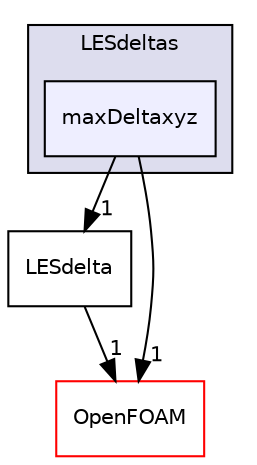 digraph "src/TurbulenceModels/turbulenceModels/LES/LESdeltas/maxDeltaxyz" {
  bgcolor=transparent;
  compound=true
  node [ fontsize="10", fontname="Helvetica"];
  edge [ labelfontsize="10", labelfontname="Helvetica"];
  subgraph clusterdir_3e9d13ce922c8e5657605faa5b84c7a1 {
    graph [ bgcolor="#ddddee", pencolor="black", label="LESdeltas" fontname="Helvetica", fontsize="10", URL="dir_3e9d13ce922c8e5657605faa5b84c7a1.html"]
  dir_de3d5f832c477f845645e97f50857c48 [shape=box, label="maxDeltaxyz", style="filled", fillcolor="#eeeeff", pencolor="black", URL="dir_de3d5f832c477f845645e97f50857c48.html"];
  }
  dir_ee7b7e21773ec7c59c22147291714fd1 [shape=box label="LESdelta" URL="dir_ee7b7e21773ec7c59c22147291714fd1.html"];
  dir_c5473ff19b20e6ec4dfe5c310b3778a8 [shape=box label="OpenFOAM" color="red" URL="dir_c5473ff19b20e6ec4dfe5c310b3778a8.html"];
  dir_ee7b7e21773ec7c59c22147291714fd1->dir_c5473ff19b20e6ec4dfe5c310b3778a8 [headlabel="1", labeldistance=1.5 headhref="dir_003140_001896.html"];
  dir_de3d5f832c477f845645e97f50857c48->dir_ee7b7e21773ec7c59c22147291714fd1 [headlabel="1", labeldistance=1.5 headhref="dir_003141_003140.html"];
  dir_de3d5f832c477f845645e97f50857c48->dir_c5473ff19b20e6ec4dfe5c310b3778a8 [headlabel="1", labeldistance=1.5 headhref="dir_003141_001896.html"];
}
